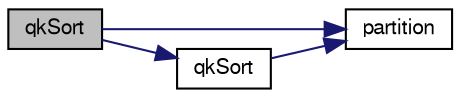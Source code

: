 digraph G
{
  edge [fontname="FreeSans",fontsize="10",labelfontname="FreeSans",labelfontsize="10"];
  node [fontname="FreeSans",fontsize="10",shape=record];
  rankdir=LR;
  Node1 [label="qkSort",height=0.2,width=0.4,color="black", fillcolor="grey75", style="filled" fontcolor="black"];
  Node1 -> Node2 [color="midnightblue",fontsize="10",style="solid"];
  Node2 [label="partition",height=0.2,width=0.4,color="black", fillcolor="white", style="filled",URL="$_delouth_mansfield-_assn4-_sort_prog_8cpp.html#af199bb360825bf6dbcb98371c70419e1"];
  Node1 -> Node3 [color="midnightblue",fontsize="10",style="solid"];
  Node3 [label="qkSort",height=0.2,width=0.4,color="black", fillcolor="white", style="filled",URL="$_delouth_mansfield-_assn4-_sort_prog_8cpp.html#a4b4f1e40ba9dfe94bf95212975063b17"];
  Node3 -> Node2 [color="midnightblue",fontsize="10",style="solid"];
}
